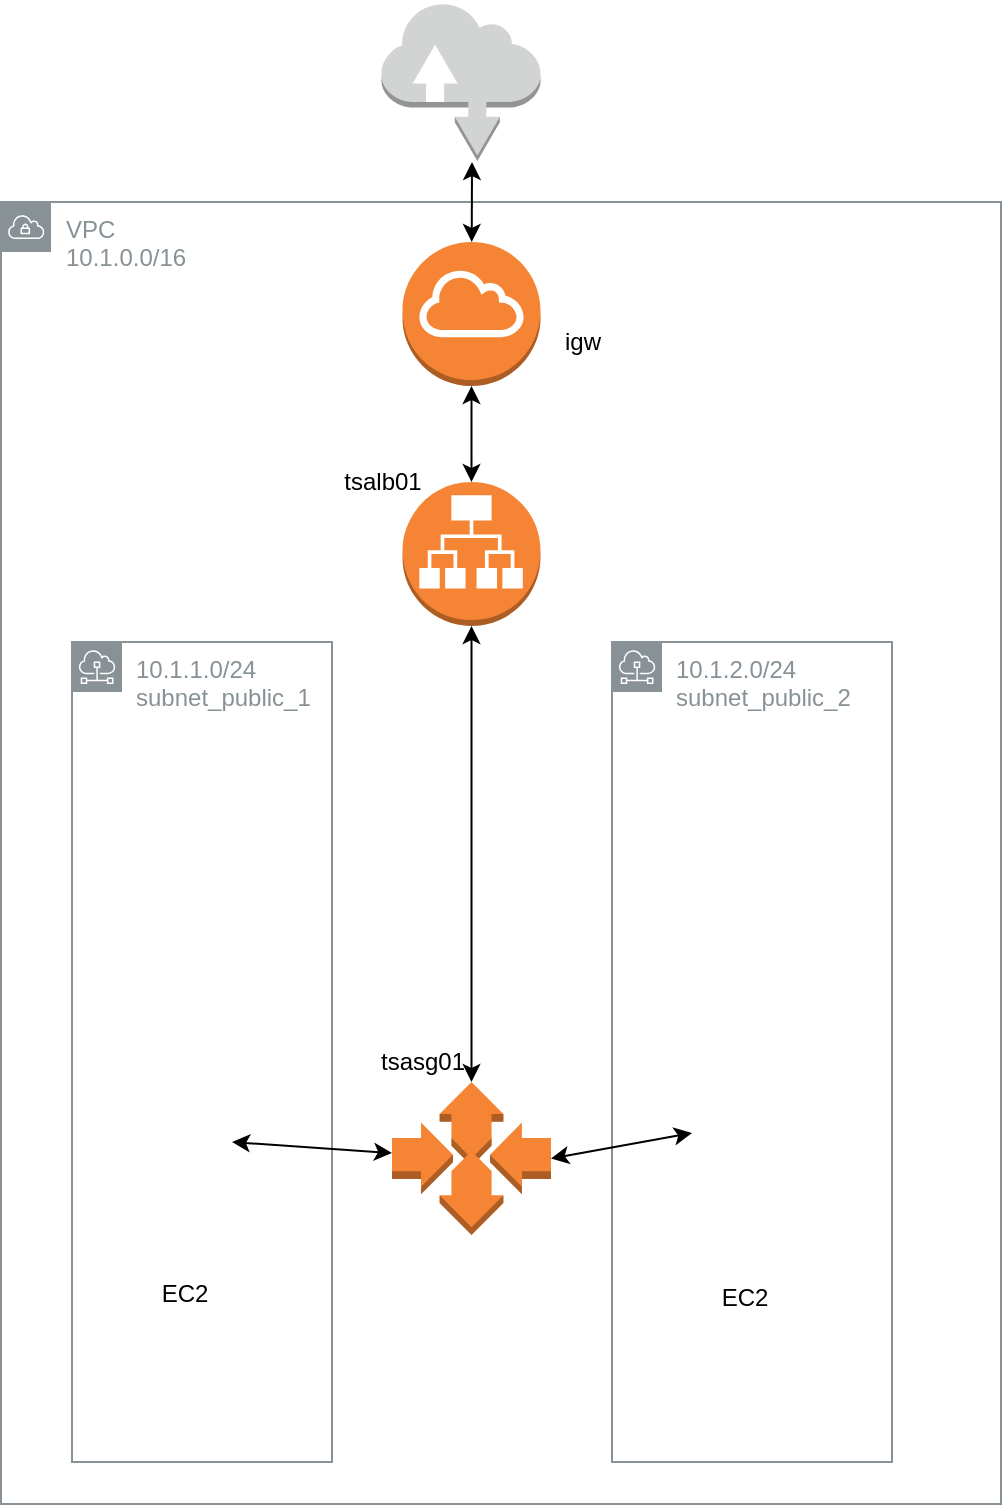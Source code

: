 <mxfile version="13.10.4" type="github">
  <diagram id="rzrUFIEG0DzhDdMzmfyW" name="Page-1">
    <mxGraphModel dx="1718" dy="962" grid="0" gridSize="4" guides="1" tooltips="1" connect="1" arrows="1" fold="1" page="1" pageScale="1" pageWidth="827" pageHeight="1169" math="0" shadow="0">
      <root>
        <mxCell id="0" />
        <mxCell id="1" parent="0" />
        <mxCell id="fgW36ntNgNvpVJWIUlN4-9" value="VPC&lt;br&gt;10.1.0.0/16" style="outlineConnect=0;gradientColor=none;html=1;whiteSpace=wrap;fontSize=12;fontStyle=0;shape=mxgraph.aws4.group;grIcon=mxgraph.aws4.group_vpc;strokeColor=#879196;fillColor=none;verticalAlign=top;align=left;spacingLeft=30;fontColor=#879196;dashed=0;" vertex="1" parent="1">
          <mxGeometry x="194.5" y="100" width="500" height="651" as="geometry" />
        </mxCell>
        <mxCell id="fgW36ntNgNvpVJWIUlN4-7" value="" style="outlineConnect=0;dashed=0;verticalLabelPosition=bottom;verticalAlign=top;align=center;html=1;shape=mxgraph.aws3.application_load_balancer;fillColor=#F58534;gradientColor=none;" vertex="1" parent="1">
          <mxGeometry x="395.25" y="240" width="69" height="72" as="geometry" />
        </mxCell>
        <mxCell id="fgW36ntNgNvpVJWIUlN4-8" value="tsalb01" style="text;html=1;align=center;verticalAlign=middle;resizable=0;points=[];autosize=1;" vertex="1" parent="1">
          <mxGeometry x="360" y="230" width="50" height="20" as="geometry" />
        </mxCell>
        <mxCell id="fgW36ntNgNvpVJWIUlN4-10" value="10.1.1.0/24&lt;br&gt;subnet_public_1" style="outlineConnect=0;gradientColor=none;html=1;whiteSpace=wrap;fontSize=12;fontStyle=0;shape=mxgraph.aws4.group;grIcon=mxgraph.aws4.group_subnet;strokeColor=#879196;fillColor=none;verticalAlign=top;align=left;spacingLeft=30;fontColor=#879196;dashed=0;" vertex="1" parent="1">
          <mxGeometry x="230" y="320" width="130" height="410" as="geometry" />
        </mxCell>
        <mxCell id="fgW36ntNgNvpVJWIUlN4-12" value="10.1.2.0/24&lt;br&gt;subnet_public_2" style="outlineConnect=0;gradientColor=none;html=1;whiteSpace=wrap;fontSize=12;fontStyle=0;shape=mxgraph.aws4.group;grIcon=mxgraph.aws4.group_subnet;strokeColor=#879196;fillColor=none;verticalAlign=top;align=left;spacingLeft=30;fontColor=#879196;dashed=0;" vertex="1" parent="1">
          <mxGeometry x="500" y="320" width="140" height="410" as="geometry" />
        </mxCell>
        <mxCell id="fgW36ntNgNvpVJWIUlN4-6" value="" style="outlineConnect=0;dashed=0;verticalLabelPosition=bottom;verticalAlign=top;align=center;html=1;shape=mxgraph.aws3.internet_gateway;fillColor=#F58534;gradientColor=none;" vertex="1" parent="1">
          <mxGeometry x="395.25" y="120" width="69" height="72" as="geometry" />
        </mxCell>
        <mxCell id="fgW36ntNgNvpVJWIUlN4-13" value="igw" style="text;html=1;align=center;verticalAlign=middle;resizable=0;points=[];autosize=1;" vertex="1" parent="1">
          <mxGeometry x="469.5" y="160" width="30" height="20" as="geometry" />
        </mxCell>
        <mxCell id="fgW36ntNgNvpVJWIUlN4-15" value="" style="outlineConnect=0;dashed=0;verticalLabelPosition=bottom;verticalAlign=top;align=center;html=1;shape=mxgraph.aws3.auto_scaling;fillColor=#F58534;gradientColor=none;" vertex="1" parent="1">
          <mxGeometry x="390" y="540" width="79.5" height="76.5" as="geometry" />
        </mxCell>
        <mxCell id="fgW36ntNgNvpVJWIUlN4-16" value="" style="outlineConnect=0;dashed=0;verticalLabelPosition=bottom;verticalAlign=top;align=center;html=1;shape=mxgraph.aws3.internet;fillColor=#D2D3D3;gradientColor=none;" vertex="1" parent="1">
          <mxGeometry x="384.75" width="79.5" height="79.5" as="geometry" />
        </mxCell>
        <mxCell id="fgW36ntNgNvpVJWIUlN4-17" value="tsasg01" style="text;html=1;align=center;verticalAlign=middle;resizable=0;points=[];autosize=1;" vertex="1" parent="1">
          <mxGeometry x="375" y="520" width="60" height="20" as="geometry" />
        </mxCell>
        <mxCell id="fgW36ntNgNvpVJWIUlN4-18" value="EC2" style="shape=image;html=1;verticalAlign=top;verticalLabelPosition=bottom;labelBackgroundColor=#ffffff;imageAspect=0;aspect=fixed;image=https://cdn2.iconfinder.com/data/icons/amazon-aws-stencils/100/Compute__Networking_copy_Amazon_EC2_Instances-128.png" vertex="1" parent="1">
          <mxGeometry x="230" y="520" width="112" height="112" as="geometry" />
        </mxCell>
        <mxCell id="fgW36ntNgNvpVJWIUlN4-19" value="EC2" style="shape=image;html=1;verticalAlign=top;verticalLabelPosition=bottom;labelBackgroundColor=#ffffff;imageAspect=0;aspect=fixed;image=https://cdn2.iconfinder.com/data/icons/amazon-aws-stencils/100/Compute__Networking_copy_Amazon_EC2_Instances-128.png" vertex="1" parent="1">
          <mxGeometry x="514" y="530" width="104.25" height="104.25" as="geometry" />
        </mxCell>
        <mxCell id="fgW36ntNgNvpVJWIUlN4-20" value="" style="endArrow=classic;startArrow=classic;html=1;" edge="1" parent="1" target="fgW36ntNgNvpVJWIUlN4-15">
          <mxGeometry width="50" height="50" relative="1" as="geometry">
            <mxPoint x="310" y="570" as="sourcePoint" />
            <mxPoint x="360" y="520" as="targetPoint" />
          </mxGeometry>
        </mxCell>
        <mxCell id="fgW36ntNgNvpVJWIUlN4-21" value="" style="endArrow=classic;startArrow=classic;html=1;exitX=1;exitY=0.5;exitDx=0;exitDy=0;exitPerimeter=0;" edge="1" parent="1" source="fgW36ntNgNvpVJWIUlN4-15">
          <mxGeometry width="50" height="50" relative="1" as="geometry">
            <mxPoint x="460" y="560" as="sourcePoint" />
            <mxPoint x="540" y="565.511" as="targetPoint" />
          </mxGeometry>
        </mxCell>
        <mxCell id="fgW36ntNgNvpVJWIUlN4-22" value="" style="endArrow=classic;startArrow=classic;html=1;" edge="1" parent="1" source="fgW36ntNgNvpVJWIUlN4-6">
          <mxGeometry width="50" height="50" relative="1" as="geometry">
            <mxPoint x="410" y="120" as="sourcePoint" />
            <mxPoint x="430" y="80" as="targetPoint" />
          </mxGeometry>
        </mxCell>
        <mxCell id="fgW36ntNgNvpVJWIUlN4-27" value="" style="endArrow=classic;startArrow=classic;html=1;entryX=0.5;entryY=1;entryDx=0;entryDy=0;entryPerimeter=0;" edge="1" parent="1" source="fgW36ntNgNvpVJWIUlN4-7" target="fgW36ntNgNvpVJWIUlN4-6">
          <mxGeometry width="50" height="50" relative="1" as="geometry">
            <mxPoint x="400" y="238" as="sourcePoint" />
            <mxPoint x="450" y="188" as="targetPoint" />
          </mxGeometry>
        </mxCell>
        <mxCell id="fgW36ntNgNvpVJWIUlN4-28" value="" style="endArrow=classic;startArrow=classic;html=1;" edge="1" parent="1" source="fgW36ntNgNvpVJWIUlN4-15" target="fgW36ntNgNvpVJWIUlN4-7">
          <mxGeometry width="50" height="50" relative="1" as="geometry">
            <mxPoint x="429.46" y="432" as="sourcePoint" />
            <mxPoint x="429.46" y="384" as="targetPoint" />
          </mxGeometry>
        </mxCell>
      </root>
    </mxGraphModel>
  </diagram>
</mxfile>
